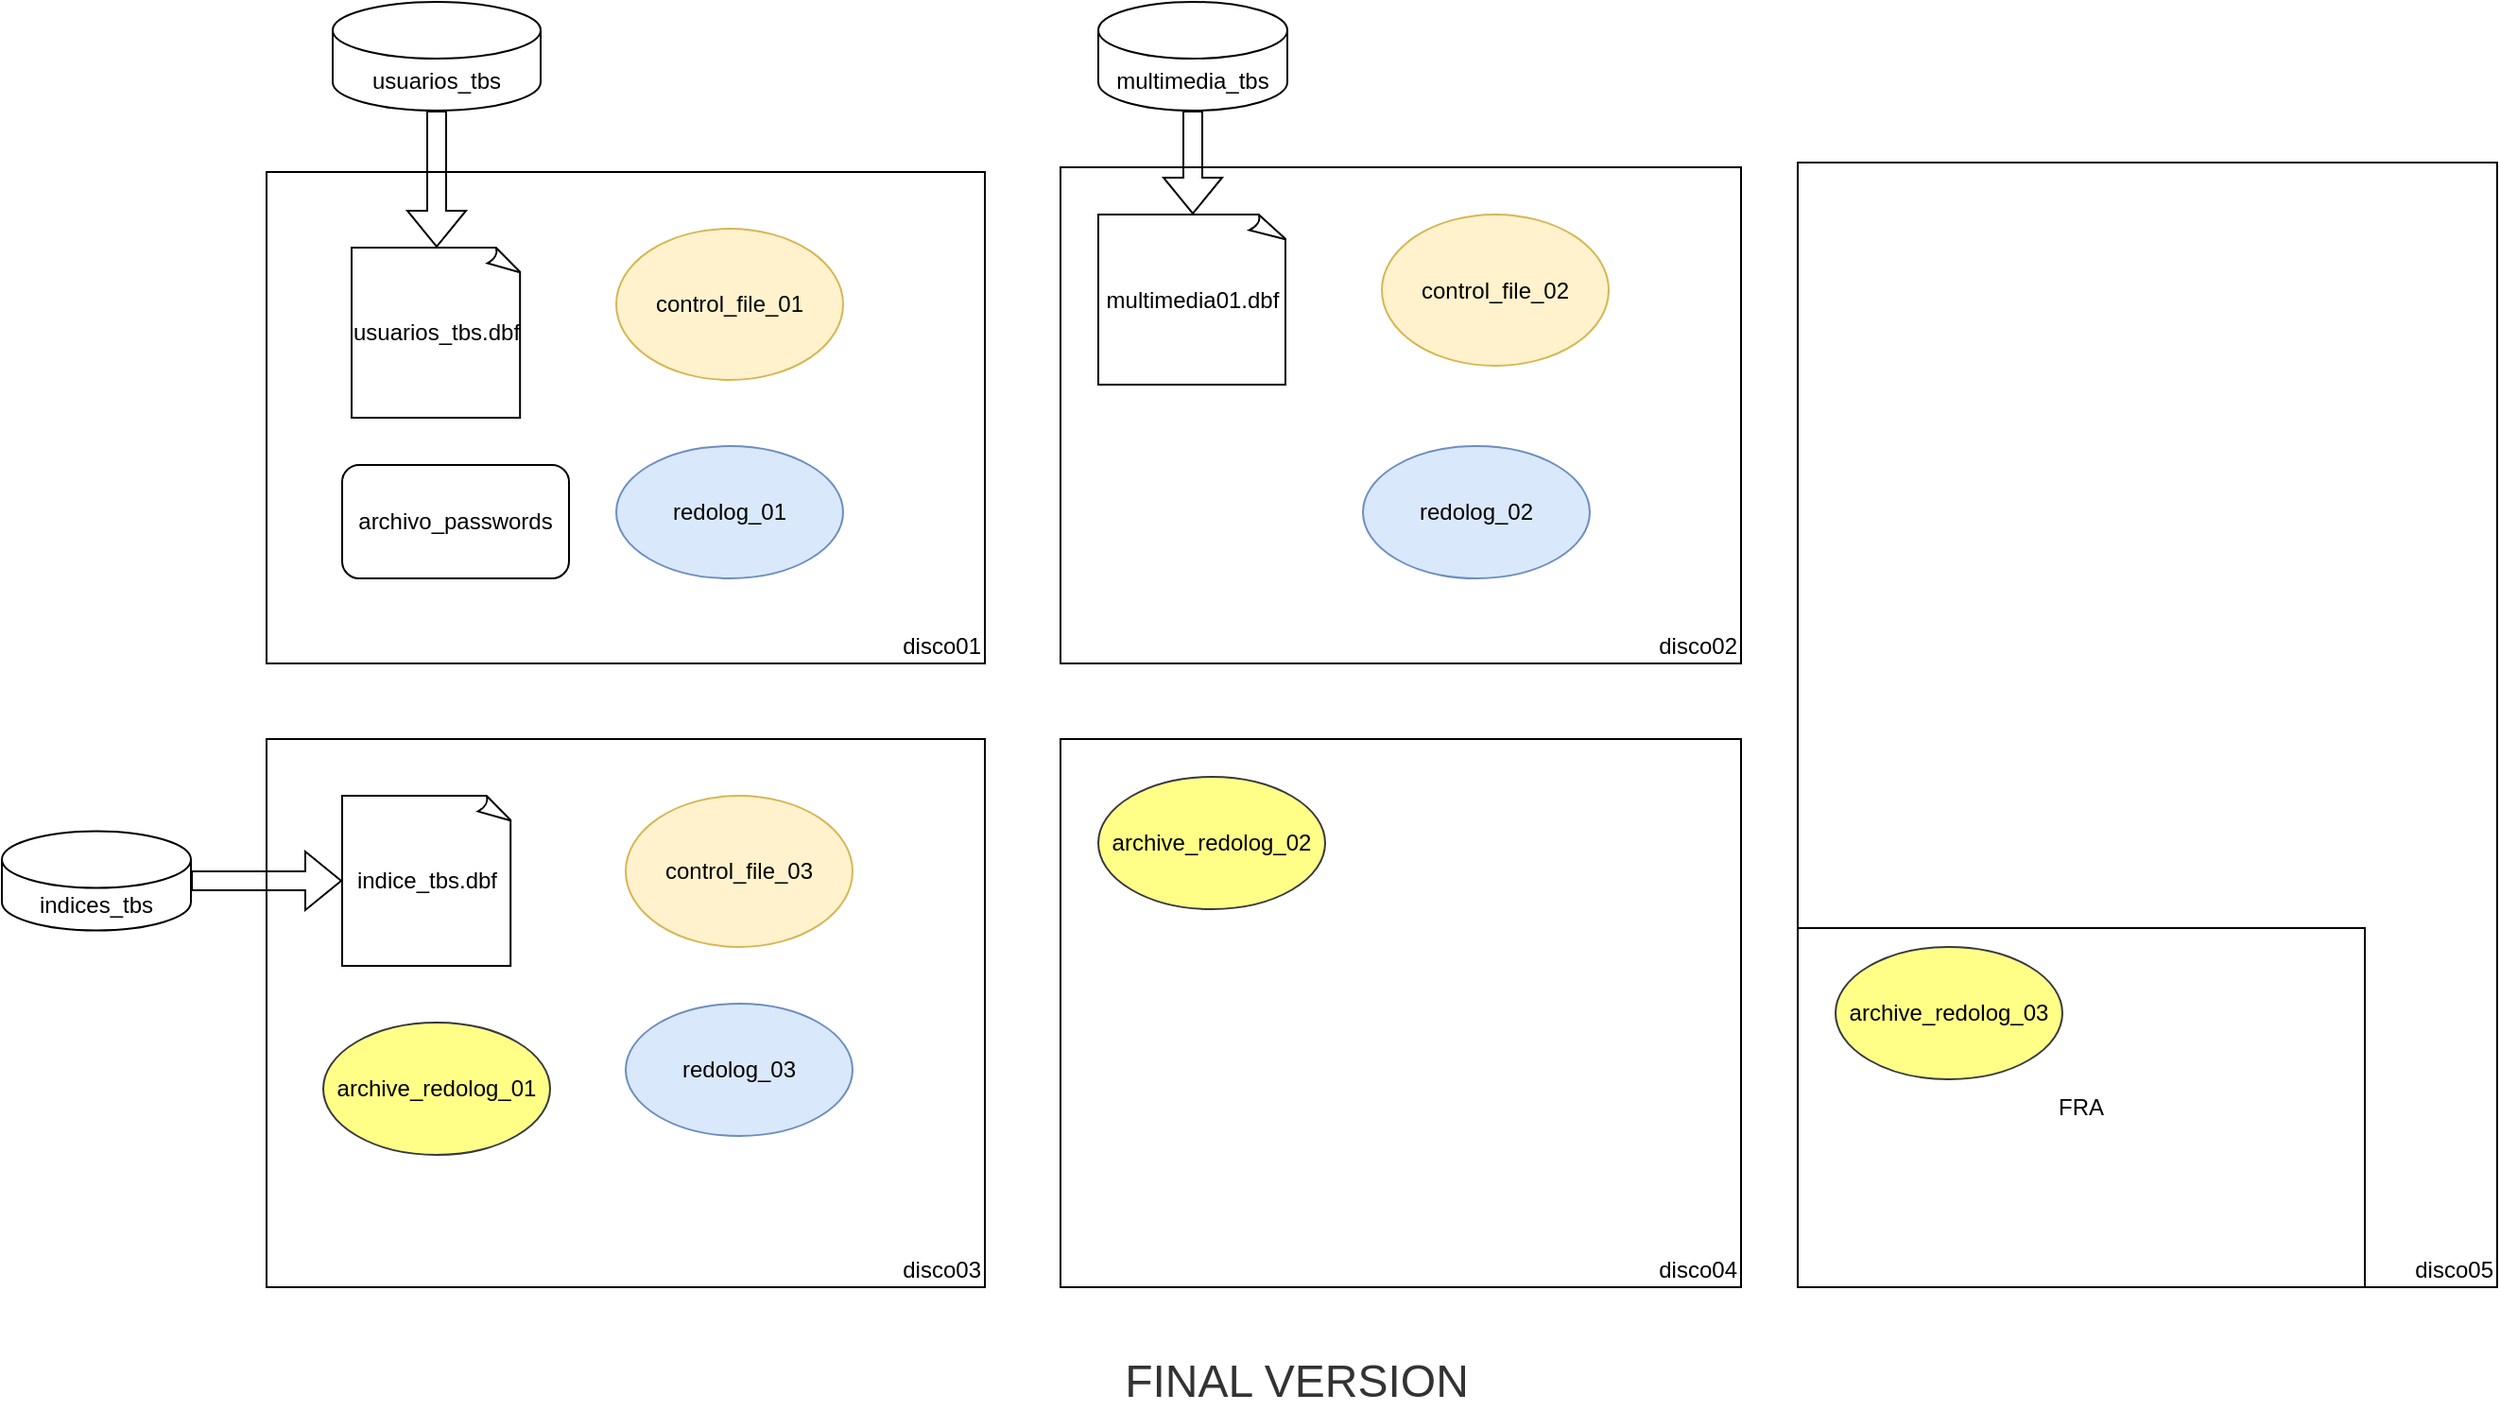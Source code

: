 <mxfile version="13.9.9" type="device" pages="3"><diagram id="PxIQEIhMFW6JZ4jFOx5J" name="version01"><mxGraphModel dx="1557" dy="940" grid="1" gridSize="10" guides="1" tooltips="1" connect="1" arrows="1" fold="1" page="1" pageScale="1" pageWidth="1100" pageHeight="850" math="0" shadow="0"><root><mxCell id="0"/><mxCell id="1" parent="0"/><mxCell id="UNYCbxPpqCHhzK2hQXHs-24" value="disco05" style="rounded=0;whiteSpace=wrap;html=1;align=right;verticalAlign=bottom;fillColor=none;" parent="1" vertex="1"><mxGeometry x="1000" y="165" width="370" height="595" as="geometry"/></mxCell><mxCell id="UNYCbxPpqCHhzK2hQXHs-36" value="FRA" style="rounded=0;whiteSpace=wrap;html=1;fillColor=none;align=center;" parent="1" vertex="1"><mxGeometry x="1000" y="570" width="300" height="190" as="geometry"/></mxCell><mxCell id="UNYCbxPpqCHhzK2hQXHs-18" value="disco02" style="rounded=0;whiteSpace=wrap;html=1;align=right;verticalAlign=bottom;fillColor=none;" parent="1" vertex="1"><mxGeometry x="610" y="167.5" width="360" height="262.5" as="geometry"/></mxCell><mxCell id="UNYCbxPpqCHhzK2hQXHs-19" value="disco03" style="rounded=0;whiteSpace=wrap;html=1;align=right;verticalAlign=bottom;fillColor=none;" parent="1" vertex="1"><mxGeometry x="190" y="470" width="380" height="290" as="geometry"/></mxCell><mxCell id="UNYCbxPpqCHhzK2hQXHs-17" value="disco01" style="rounded=0;whiteSpace=wrap;html=1;align=right;verticalAlign=bottom;fillColor=none;" parent="1" vertex="1"><mxGeometry x="190" y="170" width="380" height="260" as="geometry"/></mxCell><mxCell id="UNYCbxPpqCHhzK2hQXHs-39" style="edgeStyle=orthogonalEdgeStyle;shape=flexArrow;rounded=0;orthogonalLoop=1;jettySize=auto;html=1;endArrow=block;endFill=1;strokeWidth=1;" parent="1" source="UNYCbxPpqCHhzK2hQXHs-6" target="UNYCbxPpqCHhzK2hQXHs-8" edge="1"><mxGeometry relative="1" as="geometry"/></mxCell><mxCell id="UNYCbxPpqCHhzK2hQXHs-6" value="multimedia_tbs" style="shape=cylinder3;whiteSpace=wrap;html=1;boundedLbl=1;backgroundOutline=1;size=15;" parent="1" vertex="1"><mxGeometry x="630" y="80" width="100" height="57.5" as="geometry"/></mxCell><mxCell id="UNYCbxPpqCHhzK2hQXHs-8" value="multimedia01.dbf" style="whiteSpace=wrap;html=1;shape=mxgraph.basic.document" parent="1" vertex="1"><mxGeometry x="630" y="192.5" width="100" height="90" as="geometry"/></mxCell><mxCell id="UNYCbxPpqCHhzK2hQXHs-38" style="edgeStyle=orthogonalEdgeStyle;shape=flexArrow;rounded=0;orthogonalLoop=1;jettySize=auto;html=1;exitX=0.5;exitY=1;exitDx=0;exitDy=0;exitPerimeter=0;endArrow=block;endFill=1;strokeWidth=1;" parent="1" source="UNYCbxPpqCHhzK2hQXHs-10" target="UNYCbxPpqCHhzK2hQXHs-12" edge="1"><mxGeometry relative="1" as="geometry"/></mxCell><mxCell id="UNYCbxPpqCHhzK2hQXHs-10" value="usuarios_tbs" style="shape=cylinder3;whiteSpace=wrap;html=1;boundedLbl=1;backgroundOutline=1;size=15;" parent="1" vertex="1"><mxGeometry x="225" y="80" width="110" height="57.5" as="geometry"/></mxCell><mxCell id="UNYCbxPpqCHhzK2hQXHs-12" value="usuarios_tbs.dbf" style="whiteSpace=wrap;html=1;shape=mxgraph.basic.document" parent="1" vertex="1"><mxGeometry x="235" y="210" width="90" height="90" as="geometry"/></mxCell><mxCell id="UNYCbxPpqCHhzK2hQXHs-37" style="edgeStyle=orthogonalEdgeStyle;shape=flexArrow;rounded=0;orthogonalLoop=1;jettySize=auto;html=1;exitX=1;exitY=0.5;exitDx=0;exitDy=0;exitPerimeter=0;endArrow=block;endFill=1;strokeWidth=1;" parent="1" source="UNYCbxPpqCHhzK2hQXHs-13" target="UNYCbxPpqCHhzK2hQXHs-15" edge="1"><mxGeometry relative="1" as="geometry"/></mxCell><mxCell id="UNYCbxPpqCHhzK2hQXHs-13" value="indices_tbs" style="shape=cylinder3;whiteSpace=wrap;html=1;boundedLbl=1;backgroundOutline=1;size=15;" parent="1" vertex="1"><mxGeometry x="50" y="518.75" width="100" height="52.5" as="geometry"/></mxCell><mxCell id="UNYCbxPpqCHhzK2hQXHs-15" value="indice_tbs.dbf" style="whiteSpace=wrap;html=1;shape=mxgraph.basic.document" parent="1" vertex="1"><mxGeometry x="230" y="500" width="90" height="90" as="geometry"/></mxCell><mxCell id="UNYCbxPpqCHhzK2hQXHs-23" value="disco04" style="rounded=0;whiteSpace=wrap;html=1;align=right;verticalAlign=bottom;fillColor=none;" parent="1" vertex="1"><mxGeometry x="610" y="470" width="360" height="290" as="geometry"/></mxCell><mxCell id="UNYCbxPpqCHhzK2hQXHs-25" value="control_file_01" style="ellipse;whiteSpace=wrap;html=1;fillColor=#fff2cc;align=center;strokeColor=#d6b656;" parent="1" vertex="1"><mxGeometry x="375" y="200" width="120" height="80" as="geometry"/></mxCell><mxCell id="UNYCbxPpqCHhzK2hQXHs-27" value="control_file_02" style="ellipse;whiteSpace=wrap;html=1;fillColor=#fff2cc;align=center;strokeColor=#d6b656;" parent="1" vertex="1"><mxGeometry x="780" y="192.5" width="120" height="80" as="geometry"/></mxCell><mxCell id="UNYCbxPpqCHhzK2hQXHs-28" value="control_file_03" style="ellipse;whiteSpace=wrap;html=1;fillColor=#fff2cc;align=center;strokeColor=#d6b656;" parent="1" vertex="1"><mxGeometry x="380" y="500" width="120" height="80" as="geometry"/></mxCell><mxCell id="UNYCbxPpqCHhzK2hQXHs-29" value="redolog_01" style="ellipse;whiteSpace=wrap;html=1;fillColor=#dae8fc;align=center;strokeColor=#6c8ebf;" parent="1" vertex="1"><mxGeometry x="375" y="315" width="120" height="70" as="geometry"/></mxCell><mxCell id="UNYCbxPpqCHhzK2hQXHs-30" value="redolog_02" style="ellipse;whiteSpace=wrap;html=1;fillColor=#dae8fc;align=center;strokeColor=#6c8ebf;" parent="1" vertex="1"><mxGeometry x="770" y="315" width="120" height="70" as="geometry"/></mxCell><mxCell id="UNYCbxPpqCHhzK2hQXHs-31" value="redolog_03" style="ellipse;whiteSpace=wrap;html=1;fillColor=#dae8fc;align=center;strokeColor=#6c8ebf;" parent="1" vertex="1"><mxGeometry x="380" y="610" width="120" height="70" as="geometry"/></mxCell><mxCell id="UNYCbxPpqCHhzK2hQXHs-32" value="archive_redolog_01" style="ellipse;whiteSpace=wrap;html=1;fillColor=#ffff88;align=center;strokeColor=#36393d;" parent="1" vertex="1"><mxGeometry x="220" y="620" width="120" height="70" as="geometry"/></mxCell><mxCell id="UNYCbxPpqCHhzK2hQXHs-33" value="archive_redolog_02" style="ellipse;whiteSpace=wrap;html=1;fillColor=#ffff88;align=center;strokeColor=#36393d;" parent="1" vertex="1"><mxGeometry x="630" y="490" width="120" height="70" as="geometry"/></mxCell><mxCell id="UNYCbxPpqCHhzK2hQXHs-34" value="archive_redolog_03" style="ellipse;whiteSpace=wrap;html=1;fillColor=#ffff88;align=center;strokeColor=#36393d;" parent="1" vertex="1"><mxGeometry x="1020" y="580" width="120" height="70" as="geometry"/></mxCell><mxCell id="UNYCbxPpqCHhzK2hQXHs-35" value="archivo_passwords" style="rounded=1;whiteSpace=wrap;html=1;fillColor=none;align=center;" parent="1" vertex="1"><mxGeometry x="230" y="325" width="120" height="60" as="geometry"/></mxCell><mxCell id="PRH6FIqDkn9cOXTm5ssI-1" value="FINAL VERSION" style="text;html=1;align=center;verticalAlign=middle;whiteSpace=wrap;rounded=0;fontColor=#333333;fontSize=24;" vertex="1" parent="1"><mxGeometry x="600" y="800" width="270" height="20" as="geometry"/></mxCell></root></mxGraphModel></diagram><diagram name="version02" id="WxLSowdbg1oGGftuaa3s"><mxGraphModel dx="1817" dy="1097" grid="1" gridSize="10" guides="1" tooltips="1" connect="1" arrows="1" fold="1" page="1" pageScale="1" pageWidth="1100" pageHeight="850" math="0" shadow="0"><root><mxCell id="89qX1tSOn9JHI3plEcgu-0"/><mxCell id="89qX1tSOn9JHI3plEcgu-1" parent="89qX1tSOn9JHI3plEcgu-0"/><mxCell id="89qX1tSOn9JHI3plEcgu-2" value="disco05" style="rounded=0;whiteSpace=wrap;html=1;align=right;verticalAlign=bottom;fillColor=none;" parent="89qX1tSOn9JHI3plEcgu-1" vertex="1"><mxGeometry x="1030" y="470" width="360" height="290" as="geometry"/></mxCell><mxCell id="89qX1tSOn9JHI3plEcgu-3" value="FRA" style="rounded=0;whiteSpace=wrap;html=1;fillColor=none;align=center;" parent="89qX1tSOn9JHI3plEcgu-1" vertex="1"><mxGeometry x="1030" y="570" width="300" height="190" as="geometry"/></mxCell><mxCell id="89qX1tSOn9JHI3plEcgu-4" value="disco02" style="rounded=0;whiteSpace=wrap;html=1;align=right;verticalAlign=bottom;fillColor=none;" parent="89qX1tSOn9JHI3plEcgu-1" vertex="1"><mxGeometry x="1030" y="177.5" width="360" height="262.5" as="geometry"/></mxCell><mxCell id="89qX1tSOn9JHI3plEcgu-5" value="disco03" style="rounded=0;whiteSpace=wrap;html=1;align=right;verticalAlign=bottom;fillColor=none;" parent="89qX1tSOn9JHI3plEcgu-1" vertex="1"><mxGeometry x="190" y="470" width="380" height="290" as="geometry"/></mxCell><mxCell id="89qX1tSOn9JHI3plEcgu-6" value="disco01" style="rounded=0;whiteSpace=wrap;html=1;align=right;verticalAlign=bottom;fillColor=none;" parent="89qX1tSOn9JHI3plEcgu-1" vertex="1"><mxGeometry x="610" y="180" width="380" height="260" as="geometry"/></mxCell><mxCell id="89qX1tSOn9JHI3plEcgu-7" style="edgeStyle=orthogonalEdgeStyle;shape=flexArrow;rounded=0;orthogonalLoop=1;jettySize=auto;html=1;endArrow=block;endFill=1;strokeWidth=1;" parent="89qX1tSOn9JHI3plEcgu-1" source="89qX1tSOn9JHI3plEcgu-8" target="89qX1tSOn9JHI3plEcgu-9" edge="1"><mxGeometry relative="1" as="geometry"/></mxCell><mxCell id="89qX1tSOn9JHI3plEcgu-8" value="multimedia_tbs" style="shape=cylinder3;whiteSpace=wrap;html=1;boundedLbl=1;backgroundOutline=1;size=15;" parent="89qX1tSOn9JHI3plEcgu-1" vertex="1"><mxGeometry x="1050" y="90" width="100" height="57.5" as="geometry"/></mxCell><mxCell id="89qX1tSOn9JHI3plEcgu-9" value="multimedia01.dbf" style="whiteSpace=wrap;html=1;shape=mxgraph.basic.document" parent="89qX1tSOn9JHI3plEcgu-1" vertex="1"><mxGeometry x="1050" y="202.5" width="100" height="90" as="geometry"/></mxCell><mxCell id="89qX1tSOn9JHI3plEcgu-10" style="edgeStyle=orthogonalEdgeStyle;shape=flexArrow;rounded=0;orthogonalLoop=1;jettySize=auto;html=1;exitX=0.5;exitY=1;exitDx=0;exitDy=0;exitPerimeter=0;endArrow=block;endFill=1;strokeWidth=1;" parent="89qX1tSOn9JHI3plEcgu-1" source="89qX1tSOn9JHI3plEcgu-11" target="89qX1tSOn9JHI3plEcgu-12" edge="1"><mxGeometry relative="1" as="geometry"/></mxCell><mxCell id="89qX1tSOn9JHI3plEcgu-11" value="usuarios_tbs" style="shape=cylinder3;whiteSpace=wrap;html=1;boundedLbl=1;backgroundOutline=1;size=15;" parent="89qX1tSOn9JHI3plEcgu-1" vertex="1"><mxGeometry x="645" y="90" width="110" height="57.5" as="geometry"/></mxCell><mxCell id="89qX1tSOn9JHI3plEcgu-12" value="usuarios_tbs.dbf" style="whiteSpace=wrap;html=1;shape=mxgraph.basic.document" parent="89qX1tSOn9JHI3plEcgu-1" vertex="1"><mxGeometry x="655" y="220" width="90" height="90" as="geometry"/></mxCell><mxCell id="89qX1tSOn9JHI3plEcgu-13" style="edgeStyle=orthogonalEdgeStyle;shape=flexArrow;rounded=0;orthogonalLoop=1;jettySize=auto;html=1;exitX=1;exitY=0.5;exitDx=0;exitDy=0;exitPerimeter=0;endArrow=block;endFill=1;strokeWidth=1;" parent="89qX1tSOn9JHI3plEcgu-1" source="89qX1tSOn9JHI3plEcgu-14" target="89qX1tSOn9JHI3plEcgu-15" edge="1"><mxGeometry relative="1" as="geometry"/></mxCell><mxCell id="89qX1tSOn9JHI3plEcgu-14" value="indices_tbs" style="shape=cylinder3;whiteSpace=wrap;html=1;boundedLbl=1;backgroundOutline=1;size=15;" parent="89qX1tSOn9JHI3plEcgu-1" vertex="1"><mxGeometry x="50" y="518.75" width="100" height="52.5" as="geometry"/></mxCell><mxCell id="89qX1tSOn9JHI3plEcgu-15" value="indice_tbs.dbf" style="whiteSpace=wrap;html=1;shape=mxgraph.basic.document" parent="89qX1tSOn9JHI3plEcgu-1" vertex="1"><mxGeometry x="230" y="500" width="90" height="90" as="geometry"/></mxCell><mxCell id="89qX1tSOn9JHI3plEcgu-16" value="disco04" style="rounded=0;whiteSpace=wrap;html=1;align=right;verticalAlign=bottom;fillColor=none;" parent="89qX1tSOn9JHI3plEcgu-1" vertex="1"><mxGeometry x="610" y="470" width="380" height="290" as="geometry"/></mxCell><mxCell id="89qX1tSOn9JHI3plEcgu-17" value="control_file_01" style="ellipse;whiteSpace=wrap;html=1;fillColor=#fff2cc;align=center;strokeColor=#d6b656;" parent="89qX1tSOn9JHI3plEcgu-1" vertex="1"><mxGeometry x="795" y="210" width="120" height="80" as="geometry"/></mxCell><mxCell id="89qX1tSOn9JHI3plEcgu-18" value="control_file_02" style="ellipse;whiteSpace=wrap;html=1;fillColor=#fff2cc;align=center;strokeColor=#d6b656;" parent="89qX1tSOn9JHI3plEcgu-1" vertex="1"><mxGeometry x="1200" y="202.5" width="120" height="80" as="geometry"/></mxCell><mxCell id="89qX1tSOn9JHI3plEcgu-19" value="control_file_03" style="ellipse;whiteSpace=wrap;html=1;fillColor=#fff2cc;align=center;strokeColor=#d6b656;" parent="89qX1tSOn9JHI3plEcgu-1" vertex="1"><mxGeometry x="380" y="500" width="120" height="80" as="geometry"/></mxCell><mxCell id="89qX1tSOn9JHI3plEcgu-20" value="redolog_01" style="ellipse;whiteSpace=wrap;html=1;fillColor=#dae8fc;align=center;strokeColor=#6c8ebf;" parent="89qX1tSOn9JHI3plEcgu-1" vertex="1"><mxGeometry x="795" y="325" width="120" height="70" as="geometry"/></mxCell><mxCell id="89qX1tSOn9JHI3plEcgu-21" value="redolog_02" style="ellipse;whiteSpace=wrap;html=1;fillColor=#dae8fc;align=center;strokeColor=#6c8ebf;" parent="89qX1tSOn9JHI3plEcgu-1" vertex="1"><mxGeometry x="1190" y="325" width="120" height="70" as="geometry"/></mxCell><mxCell id="89qX1tSOn9JHI3plEcgu-22" value="redolog_03" style="ellipse;whiteSpace=wrap;html=1;fillColor=#dae8fc;align=center;strokeColor=#6c8ebf;" parent="89qX1tSOn9JHI3plEcgu-1" vertex="1"><mxGeometry x="380" y="610" width="120" height="70" as="geometry"/></mxCell><mxCell id="89qX1tSOn9JHI3plEcgu-23" value="archive_redolog_01" style="ellipse;whiteSpace=wrap;html=1;fillColor=#ffff88;align=center;strokeColor=#36393d;" parent="89qX1tSOn9JHI3plEcgu-1" vertex="1"><mxGeometry x="220" y="620" width="120" height="70" as="geometry"/></mxCell><mxCell id="89qX1tSOn9JHI3plEcgu-24" value="archive_redolog_02" style="ellipse;whiteSpace=wrap;html=1;fillColor=#ffff88;align=center;strokeColor=#36393d;" parent="89qX1tSOn9JHI3plEcgu-1" vertex="1"><mxGeometry x="630" y="490" width="120" height="70" as="geometry"/></mxCell><mxCell id="89qX1tSOn9JHI3plEcgu-25" value="archive_redolog_03" style="ellipse;whiteSpace=wrap;html=1;fillColor=#ffff88;align=center;strokeColor=#36393d;" parent="89qX1tSOn9JHI3plEcgu-1" vertex="1"><mxGeometry x="1050" y="580" width="120" height="70" as="geometry"/></mxCell><mxCell id="89qX1tSOn9JHI3plEcgu-26" value="archivo_passwords" style="rounded=1;whiteSpace=wrap;html=1;fillColor=none;align=center;" parent="89qX1tSOn9JHI3plEcgu-1" vertex="1"><mxGeometry x="350" y="350" width="120" height="60" as="geometry"/></mxCell><mxCell id="89qX1tSOn9JHI3plEcgu-27" value="disco00" style="rounded=0;whiteSpace=wrap;html=1;align=right;verticalAlign=bottom;fillColor=none;" parent="89qX1tSOn9JHI3plEcgu-1" vertex="1"><mxGeometry x="190" y="180" width="380" height="257.5" as="geometry"/></mxCell><mxCell id="89qX1tSOn9JHI3plEcgu-29" value="undo_tbs.dbf" style="whiteSpace=wrap;html=1;shape=mxgraph.basic.document" parent="89qX1tSOn9JHI3plEcgu-1" vertex="1"><mxGeometry x="210" y="205" width="90" height="90" as="geometry"/></mxCell><mxCell id="89qX1tSOn9JHI3plEcgu-30" value="system_tbs.dbf" style="whiteSpace=wrap;html=1;shape=mxgraph.basic.document" parent="89qX1tSOn9JHI3plEcgu-1" vertex="1"><mxGeometry x="310" y="205" width="90" height="90" as="geometry"/></mxCell><mxCell id="89qX1tSOn9JHI3plEcgu-32" value="Diccionario de datos" style="rounded=0;whiteSpace=wrap;html=1;fillColor=none;align=center;" parent="89qX1tSOn9JHI3plEcgu-1" vertex="1"><mxGeometry x="215" y="350" width="120" height="60" as="geometry"/></mxCell></root></mxGraphModel></diagram><diagram name="version03" id="ANzdDyM7y88wnFwYMlcl"><mxGraphModel dx="1557" dy="940" grid="1" gridSize="10" guides="1" tooltips="1" connect="1" arrows="1" fold="1" page="1" pageScale="1" pageWidth="1100" pageHeight="850" math="0" shadow="0"><root><mxCell id="luVGnfCcjjNWgRS3kBxC-0"/><mxCell id="luVGnfCcjjNWgRS3kBxC-1" parent="luVGnfCcjjNWgRS3kBxC-0"/><mxCell id="luVGnfCcjjNWgRS3kBxC-27" value="disco00" style="rounded=0;whiteSpace=wrap;html=1;align=right;verticalAlign=bottom;fillColor=none;" parent="luVGnfCcjjNWgRS3kBxC-1" vertex="1"><mxGeometry x="190" y="180" width="380" height="257.5" as="geometry"/></mxCell><mxCell id="luVGnfCcjjNWgRS3kBxC-2" value="disco05" style="rounded=0;whiteSpace=wrap;html=1;align=right;verticalAlign=bottom;fillColor=none;" parent="luVGnfCcjjNWgRS3kBxC-1" vertex="1"><mxGeometry x="1030" y="470" width="360" height="290" as="geometry"/></mxCell><mxCell id="luVGnfCcjjNWgRS3kBxC-3" value="FRA" style="rounded=0;whiteSpace=wrap;html=1;fillColor=none;align=center;" parent="luVGnfCcjjNWgRS3kBxC-1" vertex="1"><mxGeometry x="1030" y="570" width="300" height="190" as="geometry"/></mxCell><mxCell id="luVGnfCcjjNWgRS3kBxC-4" value="disco02" style="rounded=0;whiteSpace=wrap;html=1;align=right;verticalAlign=bottom;fillColor=none;" parent="luVGnfCcjjNWgRS3kBxC-1" vertex="1"><mxGeometry x="1030" y="177.5" width="360" height="262.5" as="geometry"/></mxCell><mxCell id="luVGnfCcjjNWgRS3kBxC-5" value="disco03" style="rounded=0;whiteSpace=wrap;html=1;align=right;verticalAlign=bottom;fillColor=none;" parent="luVGnfCcjjNWgRS3kBxC-1" vertex="1"><mxGeometry x="190" y="470" width="380" height="290" as="geometry"/></mxCell><mxCell id="luVGnfCcjjNWgRS3kBxC-6" value="disco01" style="rounded=0;whiteSpace=wrap;html=1;align=right;verticalAlign=bottom;fillColor=none;" parent="luVGnfCcjjNWgRS3kBxC-1" vertex="1"><mxGeometry x="610" y="180" width="380" height="260" as="geometry"/></mxCell><mxCell id="luVGnfCcjjNWgRS3kBxC-7" style="edgeStyle=orthogonalEdgeStyle;shape=flexArrow;rounded=0;orthogonalLoop=1;jettySize=auto;html=1;endArrow=block;endFill=1;strokeWidth=1;" parent="luVGnfCcjjNWgRS3kBxC-1" source="luVGnfCcjjNWgRS3kBxC-8" target="luVGnfCcjjNWgRS3kBxC-9" edge="1"><mxGeometry relative="1" as="geometry"/></mxCell><mxCell id="luVGnfCcjjNWgRS3kBxC-8" value="multimedia_tbs" style="shape=cylinder3;whiteSpace=wrap;html=1;boundedLbl=1;backgroundOutline=1;size=15;" parent="luVGnfCcjjNWgRS3kBxC-1" vertex="1"><mxGeometry x="1050" y="90" width="100" height="57.5" as="geometry"/></mxCell><mxCell id="luVGnfCcjjNWgRS3kBxC-9" value="multimedia01.dbf" style="whiteSpace=wrap;html=1;shape=mxgraph.basic.document" parent="luVGnfCcjjNWgRS3kBxC-1" vertex="1"><mxGeometry x="1050" y="202.5" width="100" height="90" as="geometry"/></mxCell><mxCell id="luVGnfCcjjNWgRS3kBxC-10" style="edgeStyle=orthogonalEdgeStyle;shape=flexArrow;rounded=0;orthogonalLoop=1;jettySize=auto;html=1;exitX=0.5;exitY=1;exitDx=0;exitDy=0;exitPerimeter=0;endArrow=block;endFill=1;strokeWidth=1;" parent="luVGnfCcjjNWgRS3kBxC-1" source="luVGnfCcjjNWgRS3kBxC-11" target="luVGnfCcjjNWgRS3kBxC-12" edge="1"><mxGeometry relative="1" as="geometry"/></mxCell><mxCell id="luVGnfCcjjNWgRS3kBxC-11" value="usuarios_tbs" style="shape=cylinder3;whiteSpace=wrap;html=1;boundedLbl=1;backgroundOutline=1;size=15;" parent="luVGnfCcjjNWgRS3kBxC-1" vertex="1"><mxGeometry x="645" y="90" width="110" height="57.5" as="geometry"/></mxCell><mxCell id="luVGnfCcjjNWgRS3kBxC-12" value="usuarios_tbs.dbf" style="whiteSpace=wrap;html=1;shape=mxgraph.basic.document" parent="luVGnfCcjjNWgRS3kBxC-1" vertex="1"><mxGeometry x="655" y="220" width="90" height="90" as="geometry"/></mxCell><mxCell id="luVGnfCcjjNWgRS3kBxC-13" style="edgeStyle=orthogonalEdgeStyle;shape=flexArrow;rounded=0;orthogonalLoop=1;jettySize=auto;html=1;exitX=1;exitY=0.5;exitDx=0;exitDy=0;exitPerimeter=0;endArrow=block;endFill=1;strokeWidth=1;" parent="luVGnfCcjjNWgRS3kBxC-1" source="luVGnfCcjjNWgRS3kBxC-14" target="luVGnfCcjjNWgRS3kBxC-15" edge="1"><mxGeometry relative="1" as="geometry"/></mxCell><mxCell id="luVGnfCcjjNWgRS3kBxC-14" value="indices_tbs" style="shape=cylinder3;whiteSpace=wrap;html=1;boundedLbl=1;backgroundOutline=1;size=15;" parent="luVGnfCcjjNWgRS3kBxC-1" vertex="1"><mxGeometry x="50" y="518.75" width="100" height="52.5" as="geometry"/></mxCell><mxCell id="luVGnfCcjjNWgRS3kBxC-15" value="indice_tbs.dbf" style="whiteSpace=wrap;html=1;shape=mxgraph.basic.document" parent="luVGnfCcjjNWgRS3kBxC-1" vertex="1"><mxGeometry x="230" y="500" width="90" height="90" as="geometry"/></mxCell><mxCell id="luVGnfCcjjNWgRS3kBxC-16" value="disco04" style="rounded=0;whiteSpace=wrap;html=1;align=right;verticalAlign=bottom;fillColor=none;" parent="luVGnfCcjjNWgRS3kBxC-1" vertex="1"><mxGeometry x="610" y="470" width="380" height="290" as="geometry"/></mxCell><mxCell id="luVGnfCcjjNWgRS3kBxC-17" value="control_file_01" style="ellipse;whiteSpace=wrap;html=1;fillColor=#fff2cc;align=center;strokeColor=#d6b656;" parent="luVGnfCcjjNWgRS3kBxC-1" vertex="1"><mxGeometry x="430" y="205" width="120" height="80" as="geometry"/></mxCell><mxCell id="luVGnfCcjjNWgRS3kBxC-18" value="control_file_02" style="ellipse;whiteSpace=wrap;html=1;fillColor=#fff2cc;align=center;strokeColor=#d6b656;" parent="luVGnfCcjjNWgRS3kBxC-1" vertex="1"><mxGeometry x="850" y="190" width="120" height="80" as="geometry"/></mxCell><mxCell id="luVGnfCcjjNWgRS3kBxC-19" value="control_file_03" style="ellipse;whiteSpace=wrap;html=1;fillColor=#fff2cc;align=center;strokeColor=#d6b656;" parent="luVGnfCcjjNWgRS3kBxC-1" vertex="1"><mxGeometry x="1040" y="305" width="120" height="80" as="geometry"/></mxCell><mxCell id="luVGnfCcjjNWgRS3kBxC-20" value="redolog_01" style="ellipse;whiteSpace=wrap;html=1;fillColor=#dae8fc;align=center;strokeColor=#6c8ebf;" parent="luVGnfCcjjNWgRS3kBxC-1" vertex="1"><mxGeometry x="430" y="310" width="120" height="70" as="geometry"/></mxCell><mxCell id="luVGnfCcjjNWgRS3kBxC-21" value="redolog_02" style="ellipse;whiteSpace=wrap;html=1;fillColor=#dae8fc;align=center;strokeColor=#6c8ebf;" parent="luVGnfCcjjNWgRS3kBxC-1" vertex="1"><mxGeometry x="850" y="292.5" width="120" height="70" as="geometry"/></mxCell><mxCell id="luVGnfCcjjNWgRS3kBxC-22" value="redolog_03" style="ellipse;whiteSpace=wrap;html=1;fillColor=#dae8fc;align=center;strokeColor=#6c8ebf;" parent="luVGnfCcjjNWgRS3kBxC-1" vertex="1"><mxGeometry x="1190" y="202.5" width="120" height="70" as="geometry"/></mxCell><mxCell id="luVGnfCcjjNWgRS3kBxC-23" value="archive_redolog_01" style="ellipse;whiteSpace=wrap;html=1;fillColor=#ffff88;align=center;strokeColor=#36393d;" parent="luVGnfCcjjNWgRS3kBxC-1" vertex="1"><mxGeometry x="350" y="490" width="120" height="70" as="geometry"/></mxCell><mxCell id="luVGnfCcjjNWgRS3kBxC-24" value="archive_redolog_02" style="ellipse;whiteSpace=wrap;html=1;fillColor=#ffff88;align=center;strokeColor=#36393d;" parent="luVGnfCcjjNWgRS3kBxC-1" vertex="1"><mxGeometry x="620" y="490" width="120" height="70" as="geometry"/></mxCell><mxCell id="luVGnfCcjjNWgRS3kBxC-25" value="archive_redolog_03" style="ellipse;whiteSpace=wrap;html=1;fillColor=#ffff88;align=center;strokeColor=#36393d;" parent="luVGnfCcjjNWgRS3kBxC-1" vertex="1"><mxGeometry x="1050" y="580" width="120" height="70" as="geometry"/></mxCell><mxCell id="luVGnfCcjjNWgRS3kBxC-26" value="archivo passwords" style="rounded=1;whiteSpace=wrap;html=1;fillColor=none;align=center;" parent="luVGnfCcjjNWgRS3kBxC-1" vertex="1"><mxGeometry x="315" y="335" width="80" height="75" as="geometry"/></mxCell><mxCell id="luVGnfCcjjNWgRS3kBxC-28" value="undo_tbs.dbf" style="whiteSpace=wrap;html=1;shape=mxgraph.basic.document" parent="luVGnfCcjjNWgRS3kBxC-1" vertex="1"><mxGeometry x="210" y="205" width="90" height="90" as="geometry"/></mxCell><mxCell id="luVGnfCcjjNWgRS3kBxC-29" value="system_tbs.dbf" style="whiteSpace=wrap;html=1;shape=mxgraph.basic.document" parent="luVGnfCcjjNWgRS3kBxC-1" vertex="1"><mxGeometry x="310" y="205" width="90" height="90" as="geometry"/></mxCell><mxCell id="luVGnfCcjjNWgRS3kBxC-30" value="Diccionario de datos" style="rounded=0;whiteSpace=wrap;html=1;fillColor=none;align=center;" parent="luVGnfCcjjNWgRS3kBxC-1" vertex="1"><mxGeometry x="217.5" y="350" width="75" height="60" as="geometry"/></mxCell></root></mxGraphModel></diagram></mxfile>
